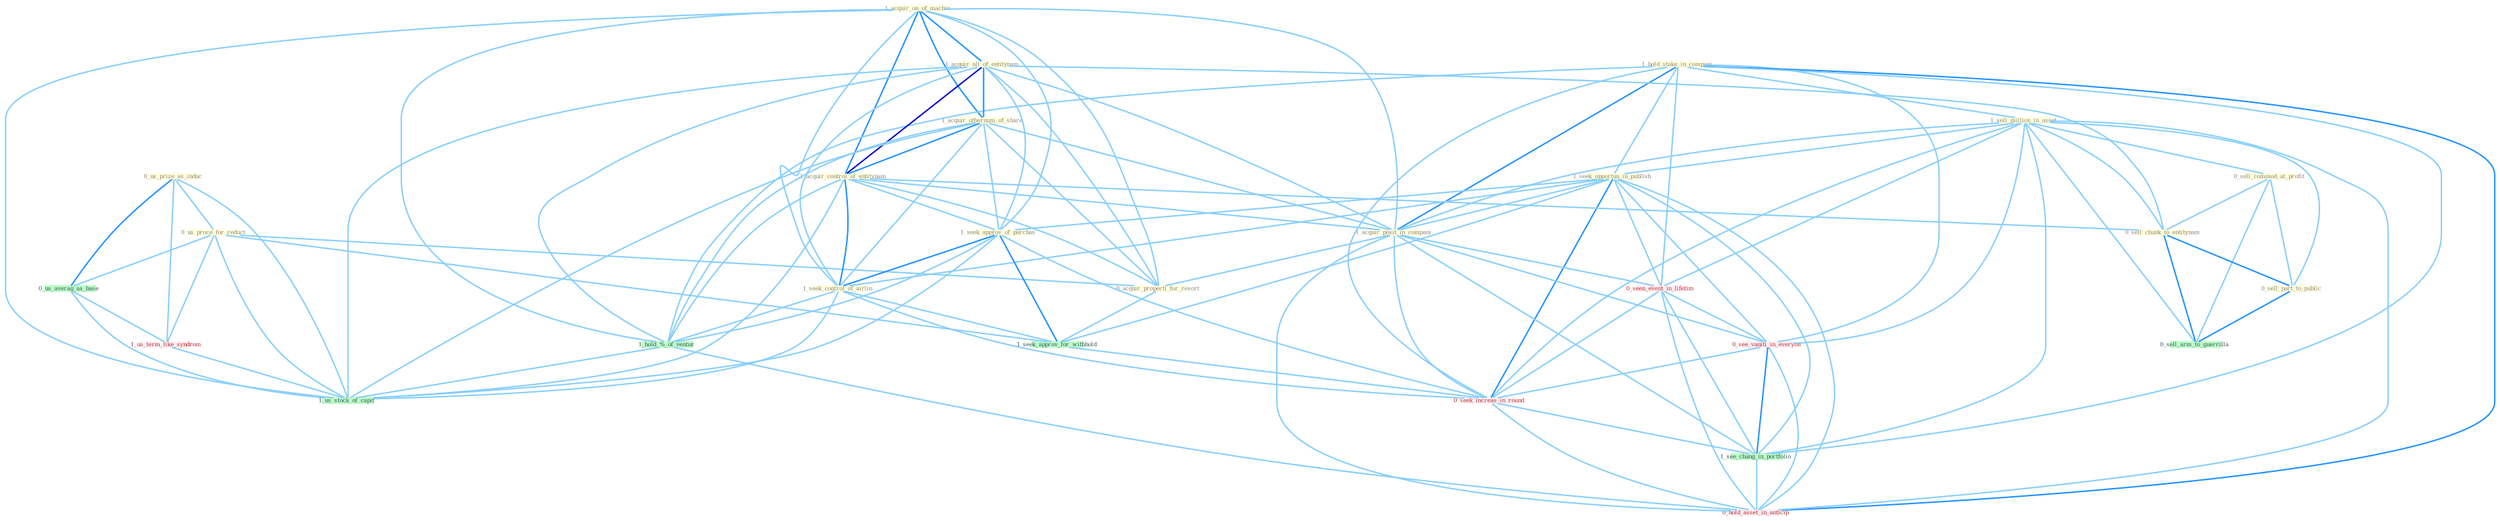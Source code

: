 Graph G{ 
    node
    [shape=polygon,style=filled,width=.5,height=.06,color="#BDFCC9",fixedsize=true,fontsize=4,
    fontcolor="#2f4f4f"];
    {node
    [color="#ffffe0", fontcolor="#8b7d6b"] "1_acquir_on_of_machin " "1_hold_stake_in_compani " "1_acquir_all_of_entitynam " "1_acquir_othernum_of_share " "1_sell_million_in_asset " "1_seek_opportun_in_publish " "0_us_prize_as_induc " "0_us_proce_for_reduct " "1_acquir_control_of_entitynam " "0_sell_commod_at_profit " "1_seek_approv_of_purchas " "1_seek_control_of_airlin " "0_sell_chunk_to_entitynam " "1_acquir_posit_in_compani " "0_acquir_properti_for_resort " "0_sell_part_to_public "}
{node [color="#fff0f5", fontcolor="#b22222"] "0_seen_event_in_lifetim " "1_us_term_like_syndrom " "0_see_vaniti_in_everyon " "0_seek_increas_in_round " "0_hold_asset_in_anticip "}
edge [color="#B0E2FF"];

	"1_acquir_on_of_machin " -- "1_acquir_all_of_entitynam " [w="2", color="#1e90ff" , len=0.8];
	"1_acquir_on_of_machin " -- "1_acquir_othernum_of_share " [w="2", color="#1e90ff" , len=0.8];
	"1_acquir_on_of_machin " -- "1_acquir_control_of_entitynam " [w="2", color="#1e90ff" , len=0.8];
	"1_acquir_on_of_machin " -- "1_seek_approv_of_purchas " [w="1", color="#87cefa" ];
	"1_acquir_on_of_machin " -- "1_seek_control_of_airlin " [w="1", color="#87cefa" ];
	"1_acquir_on_of_machin " -- "1_acquir_posit_in_compani " [w="1", color="#87cefa" ];
	"1_acquir_on_of_machin " -- "0_acquir_properti_for_resort " [w="1", color="#87cefa" ];
	"1_acquir_on_of_machin " -- "1_hold_%_of_ventur " [w="1", color="#87cefa" ];
	"1_acquir_on_of_machin " -- "1_us_stock_of_capit " [w="1", color="#87cefa" ];
	"1_hold_stake_in_compani " -- "1_sell_million_in_asset " [w="1", color="#87cefa" ];
	"1_hold_stake_in_compani " -- "1_seek_opportun_in_publish " [w="1", color="#87cefa" ];
	"1_hold_stake_in_compani " -- "1_acquir_posit_in_compani " [w="2", color="#1e90ff" , len=0.8];
	"1_hold_stake_in_compani " -- "0_seen_event_in_lifetim " [w="1", color="#87cefa" ];
	"1_hold_stake_in_compani " -- "1_hold_%_of_ventur " [w="1", color="#87cefa" ];
	"1_hold_stake_in_compani " -- "0_see_vaniti_in_everyon " [w="1", color="#87cefa" ];
	"1_hold_stake_in_compani " -- "0_seek_increas_in_round " [w="1", color="#87cefa" ];
	"1_hold_stake_in_compani " -- "1_see_chang_in_portfolio " [w="1", color="#87cefa" ];
	"1_hold_stake_in_compani " -- "0_hold_asset_in_anticip " [w="2", color="#1e90ff" , len=0.8];
	"1_acquir_all_of_entitynam " -- "1_acquir_othernum_of_share " [w="2", color="#1e90ff" , len=0.8];
	"1_acquir_all_of_entitynam " -- "1_acquir_control_of_entitynam " [w="3", color="#0000cd" , len=0.6];
	"1_acquir_all_of_entitynam " -- "1_seek_approv_of_purchas " [w="1", color="#87cefa" ];
	"1_acquir_all_of_entitynam " -- "1_seek_control_of_airlin " [w="1", color="#87cefa" ];
	"1_acquir_all_of_entitynam " -- "0_sell_chunk_to_entitynam " [w="1", color="#87cefa" ];
	"1_acquir_all_of_entitynam " -- "1_acquir_posit_in_compani " [w="1", color="#87cefa" ];
	"1_acquir_all_of_entitynam " -- "0_acquir_properti_for_resort " [w="1", color="#87cefa" ];
	"1_acquir_all_of_entitynam " -- "1_hold_%_of_ventur " [w="1", color="#87cefa" ];
	"1_acquir_all_of_entitynam " -- "1_us_stock_of_capit " [w="1", color="#87cefa" ];
	"1_acquir_othernum_of_share " -- "1_acquir_control_of_entitynam " [w="2", color="#1e90ff" , len=0.8];
	"1_acquir_othernum_of_share " -- "1_seek_approv_of_purchas " [w="1", color="#87cefa" ];
	"1_acquir_othernum_of_share " -- "1_seek_control_of_airlin " [w="1", color="#87cefa" ];
	"1_acquir_othernum_of_share " -- "1_acquir_posit_in_compani " [w="1", color="#87cefa" ];
	"1_acquir_othernum_of_share " -- "0_acquir_properti_for_resort " [w="1", color="#87cefa" ];
	"1_acquir_othernum_of_share " -- "1_hold_%_of_ventur " [w="1", color="#87cefa" ];
	"1_acquir_othernum_of_share " -- "1_us_stock_of_capit " [w="1", color="#87cefa" ];
	"1_sell_million_in_asset " -- "1_seek_opportun_in_publish " [w="1", color="#87cefa" ];
	"1_sell_million_in_asset " -- "0_sell_commod_at_profit " [w="1", color="#87cefa" ];
	"1_sell_million_in_asset " -- "0_sell_chunk_to_entitynam " [w="1", color="#87cefa" ];
	"1_sell_million_in_asset " -- "1_acquir_posit_in_compani " [w="1", color="#87cefa" ];
	"1_sell_million_in_asset " -- "0_sell_part_to_public " [w="1", color="#87cefa" ];
	"1_sell_million_in_asset " -- "0_seen_event_in_lifetim " [w="1", color="#87cefa" ];
	"1_sell_million_in_asset " -- "0_see_vaniti_in_everyon " [w="1", color="#87cefa" ];
	"1_sell_million_in_asset " -- "0_sell_arm_to_guerrilla " [w="1", color="#87cefa" ];
	"1_sell_million_in_asset " -- "0_seek_increas_in_round " [w="1", color="#87cefa" ];
	"1_sell_million_in_asset " -- "1_see_chang_in_portfolio " [w="1", color="#87cefa" ];
	"1_sell_million_in_asset " -- "0_hold_asset_in_anticip " [w="1", color="#87cefa" ];
	"1_seek_opportun_in_publish " -- "1_seek_approv_of_purchas " [w="1", color="#87cefa" ];
	"1_seek_opportun_in_publish " -- "1_seek_control_of_airlin " [w="1", color="#87cefa" ];
	"1_seek_opportun_in_publish " -- "1_acquir_posit_in_compani " [w="1", color="#87cefa" ];
	"1_seek_opportun_in_publish " -- "0_seen_event_in_lifetim " [w="1", color="#87cefa" ];
	"1_seek_opportun_in_publish " -- "1_seek_approv_for_withhold " [w="1", color="#87cefa" ];
	"1_seek_opportun_in_publish " -- "0_see_vaniti_in_everyon " [w="1", color="#87cefa" ];
	"1_seek_opportun_in_publish " -- "0_seek_increas_in_round " [w="2", color="#1e90ff" , len=0.8];
	"1_seek_opportun_in_publish " -- "1_see_chang_in_portfolio " [w="1", color="#87cefa" ];
	"1_seek_opportun_in_publish " -- "0_hold_asset_in_anticip " [w="1", color="#87cefa" ];
	"0_us_prize_as_induc " -- "0_us_proce_for_reduct " [w="1", color="#87cefa" ];
	"0_us_prize_as_induc " -- "0_us_averag_as_base " [w="2", color="#1e90ff" , len=0.8];
	"0_us_prize_as_induc " -- "1_us_term_like_syndrom " [w="1", color="#87cefa" ];
	"0_us_prize_as_induc " -- "1_us_stock_of_capit " [w="1", color="#87cefa" ];
	"0_us_proce_for_reduct " -- "0_acquir_properti_for_resort " [w="1", color="#87cefa" ];
	"0_us_proce_for_reduct " -- "0_us_averag_as_base " [w="1", color="#87cefa" ];
	"0_us_proce_for_reduct " -- "1_us_term_like_syndrom " [w="1", color="#87cefa" ];
	"0_us_proce_for_reduct " -- "1_seek_approv_for_withhold " [w="1", color="#87cefa" ];
	"0_us_proce_for_reduct " -- "1_us_stock_of_capit " [w="1", color="#87cefa" ];
	"1_acquir_control_of_entitynam " -- "1_seek_approv_of_purchas " [w="1", color="#87cefa" ];
	"1_acquir_control_of_entitynam " -- "1_seek_control_of_airlin " [w="2", color="#1e90ff" , len=0.8];
	"1_acquir_control_of_entitynam " -- "0_sell_chunk_to_entitynam " [w="1", color="#87cefa" ];
	"1_acquir_control_of_entitynam " -- "1_acquir_posit_in_compani " [w="1", color="#87cefa" ];
	"1_acquir_control_of_entitynam " -- "0_acquir_properti_for_resort " [w="1", color="#87cefa" ];
	"1_acquir_control_of_entitynam " -- "1_hold_%_of_ventur " [w="1", color="#87cefa" ];
	"1_acquir_control_of_entitynam " -- "1_us_stock_of_capit " [w="1", color="#87cefa" ];
	"0_sell_commod_at_profit " -- "0_sell_chunk_to_entitynam " [w="1", color="#87cefa" ];
	"0_sell_commod_at_profit " -- "0_sell_part_to_public " [w="1", color="#87cefa" ];
	"0_sell_commod_at_profit " -- "0_sell_arm_to_guerrilla " [w="1", color="#87cefa" ];
	"1_seek_approv_of_purchas " -- "1_seek_control_of_airlin " [w="2", color="#1e90ff" , len=0.8];
	"1_seek_approv_of_purchas " -- "1_seek_approv_for_withhold " [w="2", color="#1e90ff" , len=0.8];
	"1_seek_approv_of_purchas " -- "1_hold_%_of_ventur " [w="1", color="#87cefa" ];
	"1_seek_approv_of_purchas " -- "0_seek_increas_in_round " [w="1", color="#87cefa" ];
	"1_seek_approv_of_purchas " -- "1_us_stock_of_capit " [w="1", color="#87cefa" ];
	"1_seek_control_of_airlin " -- "1_seek_approv_for_withhold " [w="1", color="#87cefa" ];
	"1_seek_control_of_airlin " -- "1_hold_%_of_ventur " [w="1", color="#87cefa" ];
	"1_seek_control_of_airlin " -- "0_seek_increas_in_round " [w="1", color="#87cefa" ];
	"1_seek_control_of_airlin " -- "1_us_stock_of_capit " [w="1", color="#87cefa" ];
	"0_sell_chunk_to_entitynam " -- "0_sell_part_to_public " [w="2", color="#1e90ff" , len=0.8];
	"0_sell_chunk_to_entitynam " -- "0_sell_arm_to_guerrilla " [w="2", color="#1e90ff" , len=0.8];
	"1_acquir_posit_in_compani " -- "0_acquir_properti_for_resort " [w="1", color="#87cefa" ];
	"1_acquir_posit_in_compani " -- "0_seen_event_in_lifetim " [w="1", color="#87cefa" ];
	"1_acquir_posit_in_compani " -- "0_see_vaniti_in_everyon " [w="1", color="#87cefa" ];
	"1_acquir_posit_in_compani " -- "0_seek_increas_in_round " [w="1", color="#87cefa" ];
	"1_acquir_posit_in_compani " -- "1_see_chang_in_portfolio " [w="1", color="#87cefa" ];
	"1_acquir_posit_in_compani " -- "0_hold_asset_in_anticip " [w="1", color="#87cefa" ];
	"0_acquir_properti_for_resort " -- "1_seek_approv_for_withhold " [w="1", color="#87cefa" ];
	"0_sell_part_to_public " -- "0_sell_arm_to_guerrilla " [w="2", color="#1e90ff" , len=0.8];
	"0_seen_event_in_lifetim " -- "0_see_vaniti_in_everyon " [w="1", color="#87cefa" ];
	"0_seen_event_in_lifetim " -- "0_seek_increas_in_round " [w="1", color="#87cefa" ];
	"0_seen_event_in_lifetim " -- "1_see_chang_in_portfolio " [w="1", color="#87cefa" ];
	"0_seen_event_in_lifetim " -- "0_hold_asset_in_anticip " [w="1", color="#87cefa" ];
	"0_us_averag_as_base " -- "1_us_term_like_syndrom " [w="1", color="#87cefa" ];
	"0_us_averag_as_base " -- "1_us_stock_of_capit " [w="1", color="#87cefa" ];
	"1_us_term_like_syndrom " -- "1_us_stock_of_capit " [w="1", color="#87cefa" ];
	"1_seek_approv_for_withhold " -- "0_seek_increas_in_round " [w="1", color="#87cefa" ];
	"1_hold_%_of_ventur " -- "1_us_stock_of_capit " [w="1", color="#87cefa" ];
	"1_hold_%_of_ventur " -- "0_hold_asset_in_anticip " [w="1", color="#87cefa" ];
	"0_see_vaniti_in_everyon " -- "0_seek_increas_in_round " [w="1", color="#87cefa" ];
	"0_see_vaniti_in_everyon " -- "1_see_chang_in_portfolio " [w="2", color="#1e90ff" , len=0.8];
	"0_see_vaniti_in_everyon " -- "0_hold_asset_in_anticip " [w="1", color="#87cefa" ];
	"0_seek_increas_in_round " -- "1_see_chang_in_portfolio " [w="1", color="#87cefa" ];
	"0_seek_increas_in_round " -- "0_hold_asset_in_anticip " [w="1", color="#87cefa" ];
	"1_see_chang_in_portfolio " -- "0_hold_asset_in_anticip " [w="1", color="#87cefa" ];
}